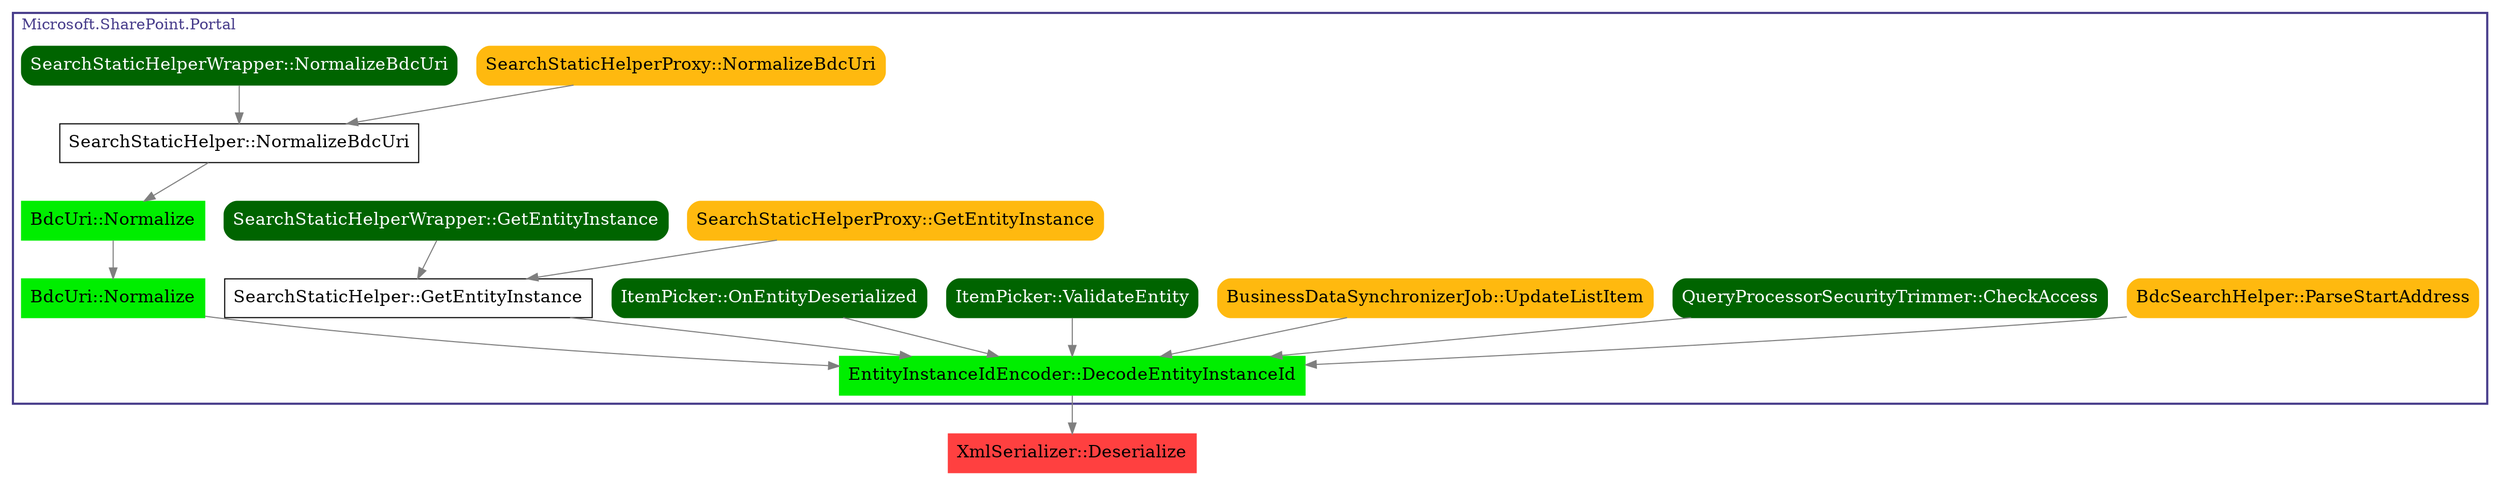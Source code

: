 digraph G {
node [fontsize = 16];
0 [label="XmlSerializer::Deserialize", shape="box", style="filled", fillcolor="brown1", color="brown1"];
subgraph cluster_0 {
label="Microsoft.SharePoint.Portal";
color=darkslateblue;
fontcolor=darkslateblue;
penwidth=2;
labeljust=l;
1 [label="EntityInstanceIdEncoder::DecodeEntityInstanceId", shape="box", style="filled", fillcolor="green2", color="green2"];
2 [label="BdcSearchHelper::ParseStartAddress", shape="box", style="filled, rounded", fillcolor="darkgoldenrod1", color="darkgoldenrod1"];
3 [label="BdcUri::Normalize", shape="box", style="filled", fillcolor="green2", color="green2"];
4 [label="QueryProcessorSecurityTrimmer::CheckAccess", shape="box", style="filled, rounded", fillcolor="darkgreen", color="darkgreen", fontcolor="white"];
5 [label="SearchStaticHelper::GetEntityInstance", shape="box"];
6 [label="BusinessDataSynchronizerJob::UpdateListItem", shape="box", style="filled, rounded", fillcolor="darkgoldenrod1", color="darkgoldenrod1"];
7 [label="ItemPicker::ValidateEntity", shape="box", style="filled, rounded", fillcolor="darkgreen", color="darkgreen", fontcolor="white"];
8 [label="ItemPicker::OnEntityDeserialized", shape="box", style="filled, rounded", fillcolor="darkgreen", color="darkgreen", fontcolor="white"];
9 [label="BdcUri::Normalize", shape="box", style="filled", fillcolor="green2", color="green2"];
10 [label="SearchStaticHelperProxy::GetEntityInstance", shape="box", style="filled, rounded", fillcolor="darkgoldenrod1", color="darkgoldenrod1"];
11 [label="SearchStaticHelperWrapper::GetEntityInstance", shape="box", style="filled, rounded", fillcolor="darkgreen", color="darkgreen", fontcolor="white"];
12 [label="SearchStaticHelper::NormalizeBdcUri", shape="box"];
13 [label="SearchStaticHelperProxy::NormalizeBdcUri", shape="box", style="filled, rounded", fillcolor="darkgoldenrod1", color="darkgoldenrod1"];
14 [label="SearchStaticHelperWrapper::NormalizeBdcUri", shape="box", style="filled, rounded", fillcolor="darkgreen", color="darkgreen", fontcolor="white"];
}
1 -> 0 [color="gray50"];
2 -> 1 [color="gray50"];
3 -> 1 [color="gray50"];
4 -> 1 [color="gray50"];
5 -> 1 [color="gray50"];
6 -> 1 [color="gray50"];
7 -> 1 [color="gray50"];
8 -> 1 [color="gray50"];
9 -> 3 [color="gray50"];
10 -> 5 [color="gray50"];
11 -> 5 [color="gray50"];
12 -> 9 [color="gray50"];
13 -> 12 [color="gray50"];
14 -> 12 [color="gray50"];
}
